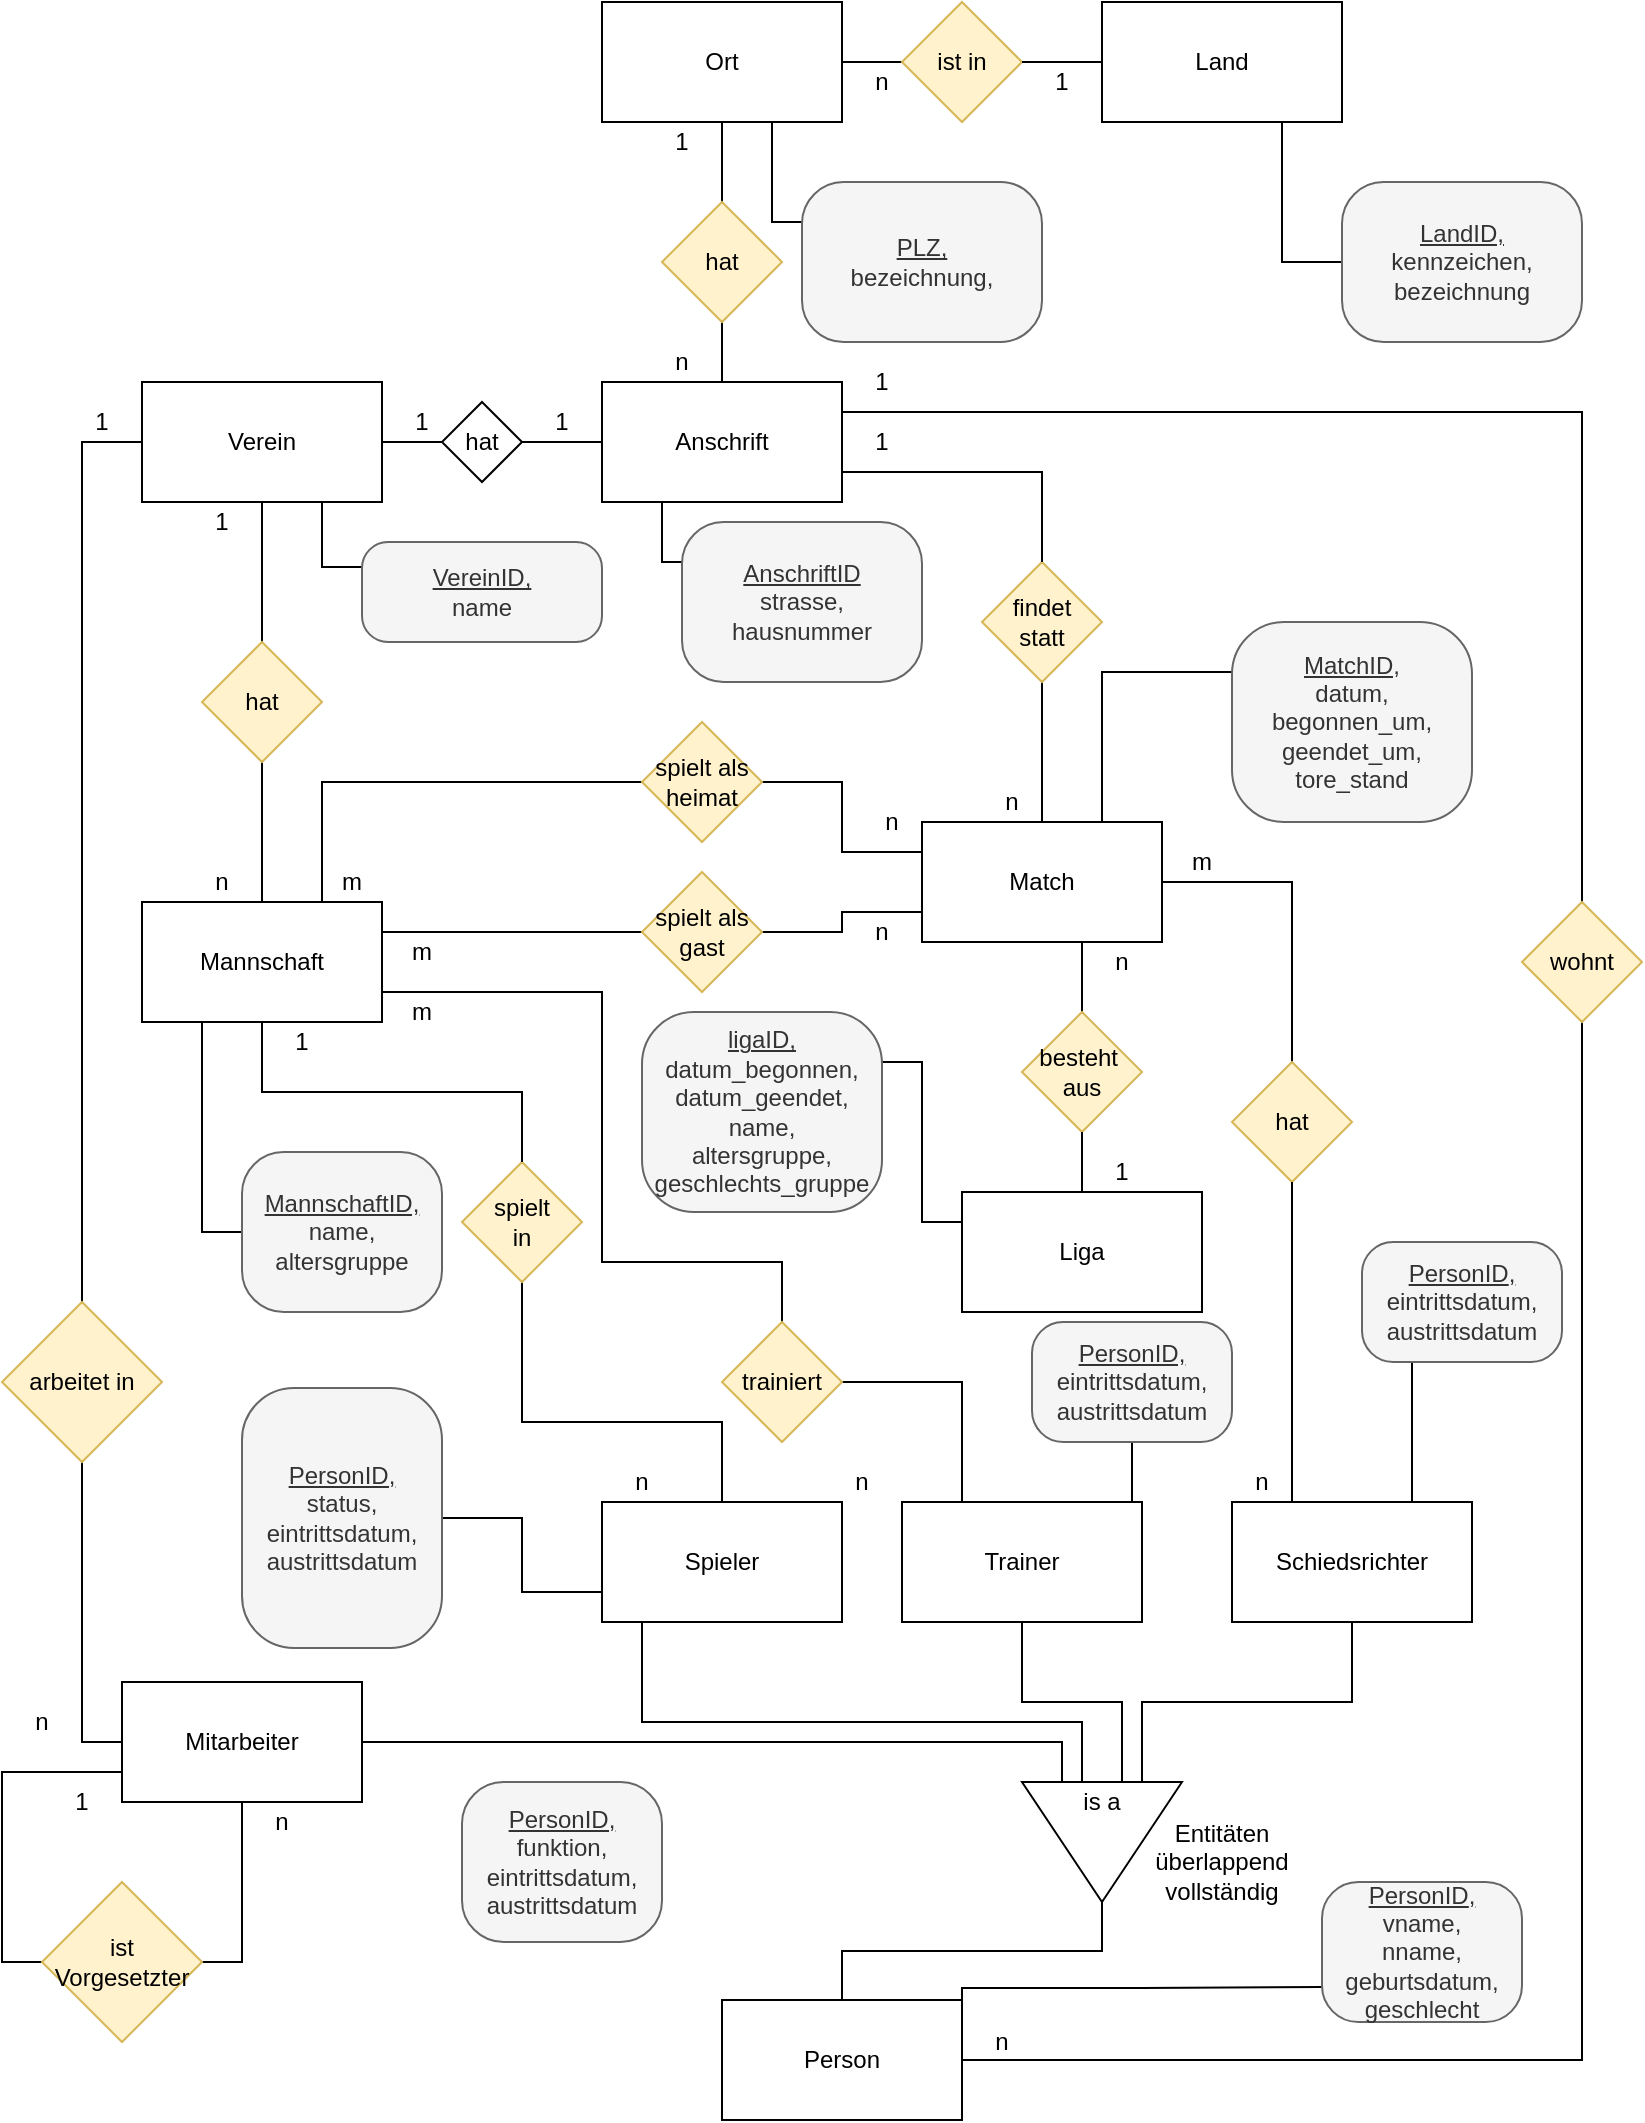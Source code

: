 <mxfile version="13.10.4" type="device"><diagram id="R2lEEEUBdFMjLlhIrx00" name="Page-1"><mxGraphModel dx="1422" dy="762" grid="1" gridSize="10" guides="1" tooltips="1" connect="1" arrows="1" fold="1" page="1" pageScale="1" pageWidth="850" pageHeight="1100" math="0" shadow="0" extFonts="Permanent Marker^https://fonts.googleapis.com/css?family=Permanent+Marker"><root><mxCell id="0"/><mxCell id="1" parent="0"/><mxCell id="ZQFowc4cHUUThH3C1xhx-14" style="edgeStyle=orthogonalEdgeStyle;rounded=0;orthogonalLoop=1;jettySize=auto;html=1;exitX=1;exitY=0;exitDx=0;exitDy=0;entryX=0;entryY=0.75;entryDx=0;entryDy=0;endArrow=none;endFill=0;" edge="1" parent="1" source="BKmd2-QS0qU3UqVQhGlM-1" target="BKmd2-QS0qU3UqVQhGlM-141"><mxGeometry relative="1" as="geometry"><Array as="points"><mxPoint x="500" y="1023"/><mxPoint x="590" y="1023"/></Array></mxGeometry></mxCell><mxCell id="BKmd2-QS0qU3UqVQhGlM-1" value="Person" style="rounded=0;whiteSpace=wrap;html=1;" parent="1" vertex="1"><mxGeometry x="380" y="1029" width="120" height="60" as="geometry"/></mxCell><mxCell id="BKmd2-QS0qU3UqVQhGlM-13" style="edgeStyle=orthogonalEdgeStyle;rounded=0;orthogonalLoop=1;jettySize=auto;html=1;exitX=0.5;exitY=1;exitDx=0;exitDy=0;entryX=0.5;entryY=0;entryDx=0;entryDy=0;endArrow=none;endFill=0;" parent="1" source="BKmd2-QS0qU3UqVQhGlM-2" target="BKmd2-QS0qU3UqVQhGlM-10" edge="1"><mxGeometry relative="1" as="geometry"/></mxCell><mxCell id="BKmd2-QS0qU3UqVQhGlM-42" style="edgeStyle=orthogonalEdgeStyle;rounded=0;orthogonalLoop=1;jettySize=auto;html=1;exitX=1;exitY=0.5;exitDx=0;exitDy=0;entryX=0;entryY=0.5;entryDx=0;entryDy=0;endArrow=none;endFill=0;" parent="1" source="BKmd2-QS0qU3UqVQhGlM-2" target="BKmd2-QS0qU3UqVQhGlM-6" edge="1"><mxGeometry relative="1" as="geometry"/></mxCell><mxCell id="BKmd2-QS0qU3UqVQhGlM-51" style="edgeStyle=orthogonalEdgeStyle;rounded=0;orthogonalLoop=1;jettySize=auto;html=1;exitX=0.75;exitY=1;exitDx=0;exitDy=0;entryX=0;entryY=0.25;entryDx=0;entryDy=0;endArrow=none;endFill=0;" parent="1" source="BKmd2-QS0qU3UqVQhGlM-2" target="BKmd2-QS0qU3UqVQhGlM-50" edge="1"><mxGeometry relative="1" as="geometry"><Array as="points"><mxPoint x="180" y="312"/></Array></mxGeometry></mxCell><mxCell id="BKmd2-QS0qU3UqVQhGlM-2" value="Verein" style="rounded=0;whiteSpace=wrap;html=1;" parent="1" vertex="1"><mxGeometry x="90" y="220" width="120" height="60" as="geometry"/></mxCell><mxCell id="BKmd2-QS0qU3UqVQhGlM-99" style="edgeStyle=orthogonalEdgeStyle;rounded=0;orthogonalLoop=1;jettySize=auto;html=1;exitX=0.5;exitY=0;exitDx=0;exitDy=0;entryX=0.5;entryY=1;entryDx=0;entryDy=0;endArrow=none;endFill=0;" parent="1" source="BKmd2-QS0qU3UqVQhGlM-57" target="BKmd2-QS0qU3UqVQhGlM-4" edge="1"><mxGeometry relative="1" as="geometry"><Array as="points"><mxPoint x="560" y="500"/></Array></mxGeometry></mxCell><mxCell id="ZQFowc4cHUUThH3C1xhx-2" style="edgeStyle=orthogonalEdgeStyle;rounded=0;orthogonalLoop=1;jettySize=auto;html=1;exitX=0;exitY=0.25;exitDx=0;exitDy=0;entryX=1;entryY=0.25;entryDx=0;entryDy=0;endArrow=none;endFill=0;" edge="1" parent="1" source="BKmd2-QS0qU3UqVQhGlM-3" target="BKmd2-QS0qU3UqVQhGlM-135"><mxGeometry relative="1" as="geometry"/></mxCell><mxCell id="BKmd2-QS0qU3UqVQhGlM-3" value="Liga" style="rounded=0;whiteSpace=wrap;html=1;" parent="1" vertex="1"><mxGeometry x="500" y="625" width="120" height="60" as="geometry"/></mxCell><mxCell id="BKmd2-QS0qU3UqVQhGlM-56" style="edgeStyle=orthogonalEdgeStyle;rounded=0;orthogonalLoop=1;jettySize=auto;html=1;exitX=0.5;exitY=0;exitDx=0;exitDy=0;entryX=0.5;entryY=1;entryDx=0;entryDy=0;endArrow=none;endFill=0;" parent="1" source="BKmd2-QS0qU3UqVQhGlM-4" target="BKmd2-QS0qU3UqVQhGlM-54" edge="1"><mxGeometry relative="1" as="geometry"/></mxCell><mxCell id="BKmd2-QS0qU3UqVQhGlM-109" style="edgeStyle=orthogonalEdgeStyle;rounded=0;orthogonalLoop=1;jettySize=auto;html=1;exitX=0.75;exitY=0;exitDx=0;exitDy=0;entryX=0;entryY=0.25;entryDx=0;entryDy=0;endArrow=none;endFill=0;" parent="1" source="BKmd2-QS0qU3UqVQhGlM-4" target="BKmd2-QS0qU3UqVQhGlM-108" edge="1"><mxGeometry relative="1" as="geometry"/></mxCell><mxCell id="BKmd2-QS0qU3UqVQhGlM-4" value="Match" style="rounded=0;whiteSpace=wrap;html=1;" parent="1" vertex="1"><mxGeometry x="480" y="440" width="120" height="60" as="geometry"/></mxCell><mxCell id="BKmd2-QS0qU3UqVQhGlM-81" style="edgeStyle=orthogonalEdgeStyle;rounded=0;orthogonalLoop=1;jettySize=auto;html=1;exitX=0.25;exitY=1;exitDx=0;exitDy=0;entryX=0;entryY=0.5;entryDx=0;entryDy=0;endArrow=none;endFill=0;" parent="1" source="BKmd2-QS0qU3UqVQhGlM-6" target="BKmd2-QS0qU3UqVQhGlM-80" edge="1"><mxGeometry relative="1" as="geometry"><Array as="points"><mxPoint x="350" y="310"/></Array></mxGeometry></mxCell><mxCell id="BKmd2-QS0qU3UqVQhGlM-104" style="edgeStyle=orthogonalEdgeStyle;rounded=0;orthogonalLoop=1;jettySize=auto;html=1;exitX=1;exitY=0.25;exitDx=0;exitDy=0;entryX=0.5;entryY=0;entryDx=0;entryDy=0;endArrow=none;endFill=0;" parent="1" source="BKmd2-QS0qU3UqVQhGlM-6" target="BKmd2-QS0qU3UqVQhGlM-102" edge="1"><mxGeometry relative="1" as="geometry"/></mxCell><mxCell id="BKmd2-QS0qU3UqVQhGlM-6" value="Anschrift" style="rounded=0;whiteSpace=wrap;html=1;" parent="1" vertex="1"><mxGeometry x="320" y="220" width="120" height="60" as="geometry"/></mxCell><mxCell id="BKmd2-QS0qU3UqVQhGlM-146" style="edgeStyle=orthogonalEdgeStyle;rounded=0;orthogonalLoop=1;jettySize=auto;html=1;exitX=0.75;exitY=0;exitDx=0;exitDy=0;entryX=0.5;entryY=1;entryDx=0;entryDy=0;endArrow=none;endFill=0;" parent="1" source="BKmd2-QS0qU3UqVQhGlM-8" target="BKmd2-QS0qU3UqVQhGlM-145" edge="1"><mxGeometry relative="1" as="geometry"/></mxCell><mxCell id="ZQFowc4cHUUThH3C1xhx-4" style="edgeStyle=orthogonalEdgeStyle;rounded=0;orthogonalLoop=1;jettySize=auto;html=1;exitX=0.25;exitY=0;exitDx=0;exitDy=0;entryX=1;entryY=0.5;entryDx=0;entryDy=0;endArrow=none;endFill=0;" edge="1" parent="1" source="BKmd2-QS0qU3UqVQhGlM-8" target="BKmd2-QS0qU3UqVQhGlM-60"><mxGeometry relative="1" as="geometry"/></mxCell><mxCell id="BKmd2-QS0qU3UqVQhGlM-8" value="Trainer" style="rounded=0;whiteSpace=wrap;html=1;" parent="1" vertex="1"><mxGeometry x="470" y="780" width="120" height="60" as="geometry"/></mxCell><mxCell id="ZQFowc4cHUUThH3C1xhx-22" style="edgeStyle=orthogonalEdgeStyle;rounded=0;orthogonalLoop=1;jettySize=auto;html=1;exitX=0.5;exitY=0;exitDx=0;exitDy=0;entryX=0.5;entryY=1;entryDx=0;entryDy=0;endArrow=none;endFill=0;" edge="1" parent="1" source="BKmd2-QS0qU3UqVQhGlM-9" target="BKmd2-QS0qU3UqVQhGlM-59"><mxGeometry relative="1" as="geometry"><Array as="points"><mxPoint x="380" y="740"/><mxPoint x="280" y="740"/></Array></mxGeometry></mxCell><mxCell id="ZQFowc4cHUUThH3C1xhx-28" style="edgeStyle=orthogonalEdgeStyle;rounded=0;orthogonalLoop=1;jettySize=auto;html=1;exitX=0;exitY=0.75;exitDx=0;exitDy=0;entryX=1;entryY=0.5;entryDx=0;entryDy=0;endArrow=none;endFill=0;" edge="1" parent="1" source="BKmd2-QS0qU3UqVQhGlM-9" target="BKmd2-QS0qU3UqVQhGlM-139"><mxGeometry relative="1" as="geometry"/></mxCell><mxCell id="BKmd2-QS0qU3UqVQhGlM-9" value="Spieler" style="rounded=0;whiteSpace=wrap;html=1;" parent="1" vertex="1"><mxGeometry x="320" y="780" width="120" height="60" as="geometry"/></mxCell><mxCell id="BKmd2-QS0qU3UqVQhGlM-62" style="edgeStyle=orthogonalEdgeStyle;rounded=0;orthogonalLoop=1;jettySize=auto;html=1;exitX=1;exitY=0.75;exitDx=0;exitDy=0;entryX=0.5;entryY=0;entryDx=0;entryDy=0;endArrow=none;endFill=0;" parent="1" source="BKmd2-QS0qU3UqVQhGlM-10" target="BKmd2-QS0qU3UqVQhGlM-60" edge="1"><mxGeometry relative="1" as="geometry"><Array as="points"><mxPoint x="320" y="525"/><mxPoint x="320" y="660"/><mxPoint x="410" y="660"/></Array></mxGeometry></mxCell><mxCell id="BKmd2-QS0qU3UqVQhGlM-128" style="edgeStyle=orthogonalEdgeStyle;rounded=0;orthogonalLoop=1;jettySize=auto;html=1;exitX=1;exitY=0.25;exitDx=0;exitDy=0;entryX=0;entryY=0.5;entryDx=0;entryDy=0;endArrow=none;endFill=0;" parent="1" source="BKmd2-QS0qU3UqVQhGlM-10" target="BKmd2-QS0qU3UqVQhGlM-127" edge="1"><mxGeometry relative="1" as="geometry"/></mxCell><mxCell id="ZQFowc4cHUUThH3C1xhx-24" style="edgeStyle=orthogonalEdgeStyle;rounded=0;orthogonalLoop=1;jettySize=auto;html=1;exitX=0.25;exitY=1;exitDx=0;exitDy=0;entryX=0;entryY=0.5;entryDx=0;entryDy=0;endArrow=none;endFill=0;" edge="1" parent="1" source="BKmd2-QS0qU3UqVQhGlM-10" target="BKmd2-QS0qU3UqVQhGlM-137"><mxGeometry relative="1" as="geometry"/></mxCell><mxCell id="BKmd2-QS0qU3UqVQhGlM-10" value="Mannschaft" style="rounded=0;whiteSpace=wrap;html=1;" parent="1" vertex="1"><mxGeometry x="90" y="480" width="120" height="60" as="geometry"/></mxCell><mxCell id="ZQFowc4cHUUThH3C1xhx-15" style="edgeStyle=orthogonalEdgeStyle;rounded=0;orthogonalLoop=1;jettySize=auto;html=1;exitX=1;exitY=0.5;exitDx=0;exitDy=0;entryX=0;entryY=0;entryDx=0;entryDy=0;endArrow=none;endFill=0;" edge="1" parent="1" source="BKmd2-QS0qU3UqVQhGlM-12" target="BKmd2-QS0qU3UqVQhGlM-64"><mxGeometry relative="1" as="geometry"><Array as="points"><mxPoint x="200" y="900"/><mxPoint x="550" y="900"/></Array></mxGeometry></mxCell><mxCell id="ZQFowc4cHUUThH3C1xhx-16" style="edgeStyle=orthogonalEdgeStyle;rounded=0;orthogonalLoop=1;jettySize=auto;html=1;exitX=0;exitY=0.75;exitDx=0;exitDy=0;entryX=0;entryY=0.5;entryDx=0;entryDy=0;endArrow=none;endFill=0;" edge="1" parent="1" source="BKmd2-QS0qU3UqVQhGlM-12" target="BKmd2-QS0qU3UqVQhGlM-75"><mxGeometry relative="1" as="geometry"/></mxCell><mxCell id="ZQFowc4cHUUThH3C1xhx-32" style="edgeStyle=orthogonalEdgeStyle;rounded=0;orthogonalLoop=1;jettySize=auto;html=1;exitX=0;exitY=0.5;exitDx=0;exitDy=0;entryX=0.5;entryY=1;entryDx=0;entryDy=0;endArrow=none;endFill=0;" edge="1" parent="1" source="BKmd2-QS0qU3UqVQhGlM-12" target="ZQFowc4cHUUThH3C1xhx-30"><mxGeometry relative="1" as="geometry"/></mxCell><mxCell id="BKmd2-QS0qU3UqVQhGlM-12" value="Mitarbeiter" style="rounded=0;whiteSpace=wrap;html=1;" parent="1" vertex="1"><mxGeometry x="80" y="870" width="120" height="60" as="geometry"/></mxCell><mxCell id="BKmd2-QS0qU3UqVQhGlM-14" value="1" style="text;html=1;strokeColor=none;fillColor=none;align=center;verticalAlign=middle;whiteSpace=wrap;rounded=0;" parent="1" vertex="1"><mxGeometry x="110" y="280" width="40" height="20" as="geometry"/></mxCell><mxCell id="BKmd2-QS0qU3UqVQhGlM-15" value="n" style="text;html=1;strokeColor=none;fillColor=none;align=center;verticalAlign=middle;whiteSpace=wrap;rounded=0;" parent="1" vertex="1"><mxGeometry x="110" y="460" width="40" height="20" as="geometry"/></mxCell><mxCell id="BKmd2-QS0qU3UqVQhGlM-18" value="n" style="text;html=1;strokeColor=none;fillColor=none;align=center;verticalAlign=middle;whiteSpace=wrap;rounded=0;" parent="1" vertex="1"><mxGeometry x="430" y="760" width="40" height="20" as="geometry"/></mxCell><mxCell id="BKmd2-QS0qU3UqVQhGlM-19" value="m" style="text;html=1;strokeColor=none;fillColor=none;align=center;verticalAlign=middle;whiteSpace=wrap;rounded=0;" parent="1" vertex="1"><mxGeometry x="210" y="525" width="40" height="20" as="geometry"/></mxCell><mxCell id="BKmd2-QS0qU3UqVQhGlM-21" value="n" style="text;html=1;strokeColor=none;fillColor=none;align=center;verticalAlign=middle;whiteSpace=wrap;rounded=0;" parent="1" vertex="1"><mxGeometry x="320" y="760" width="40" height="20" as="geometry"/></mxCell><mxCell id="BKmd2-QS0qU3UqVQhGlM-22" value="1" style="text;html=1;strokeColor=none;fillColor=none;align=center;verticalAlign=middle;whiteSpace=wrap;rounded=0;" parent="1" vertex="1"><mxGeometry x="150" y="540" width="40" height="20" as="geometry"/></mxCell><mxCell id="BKmd2-QS0qU3UqVQhGlM-33" style="edgeStyle=orthogonalEdgeStyle;rounded=0;orthogonalLoop=1;jettySize=auto;html=1;exitX=1;exitY=0.5;exitDx=0;exitDy=0;entryX=0.5;entryY=0;entryDx=0;entryDy=0;endArrow=none;endFill=0;" parent="1" source="BKmd2-QS0qU3UqVQhGlM-25" target="BKmd2-QS0qU3UqVQhGlM-1" edge="1"><mxGeometry relative="1" as="geometry"/></mxCell><mxCell id="ZQFowc4cHUUThH3C1xhx-9" style="edgeStyle=orthogonalEdgeStyle;rounded=0;orthogonalLoop=1;jettySize=auto;html=1;exitX=0;exitY=0.25;exitDx=0;exitDy=0;entryX=0.5;entryY=1;entryDx=0;entryDy=0;endArrow=none;endFill=0;" edge="1" parent="1" source="BKmd2-QS0qU3UqVQhGlM-25" target="BKmd2-QS0qU3UqVQhGlM-113"><mxGeometry relative="1" as="geometry"/></mxCell><mxCell id="BKmd2-QS0qU3UqVQhGlM-25" value="" style="triangle;whiteSpace=wrap;html=1;rotation=90;horizontal=1;" parent="1" vertex="1"><mxGeometry x="540" y="910" width="60" height="80" as="geometry"/></mxCell><mxCell id="BKmd2-QS0qU3UqVQhGlM-35" value="1" style="text;html=1;strokeColor=none;fillColor=none;align=center;verticalAlign=middle;whiteSpace=wrap;rounded=0;" parent="1" vertex="1"><mxGeometry x="560" y="605" width="40" height="20" as="geometry"/></mxCell><mxCell id="BKmd2-QS0qU3UqVQhGlM-36" value="n" style="text;html=1;strokeColor=none;fillColor=none;align=center;verticalAlign=middle;whiteSpace=wrap;rounded=0;" parent="1" vertex="1"><mxGeometry x="565" y="500" width="30" height="20" as="geometry"/></mxCell><mxCell id="BKmd2-QS0qU3UqVQhGlM-38" value="m" style="text;html=1;strokeColor=none;fillColor=none;align=center;verticalAlign=middle;whiteSpace=wrap;rounded=0;" parent="1" vertex="1"><mxGeometry x="180" y="460" width="30" height="20" as="geometry"/></mxCell><mxCell id="BKmd2-QS0qU3UqVQhGlM-39" value="n" style="text;html=1;strokeColor=none;fillColor=none;align=center;verticalAlign=middle;whiteSpace=wrap;rounded=0;" parent="1" vertex="1"><mxGeometry x="450" y="430" width="30" height="20" as="geometry"/></mxCell><mxCell id="BKmd2-QS0qU3UqVQhGlM-46" value="1" style="text;html=1;strokeColor=none;fillColor=none;align=center;verticalAlign=middle;whiteSpace=wrap;rounded=0;" parent="1" vertex="1"><mxGeometry x="210" y="230" width="40" height="20" as="geometry"/></mxCell><mxCell id="BKmd2-QS0qU3UqVQhGlM-47" value="1" style="text;html=1;strokeColor=none;fillColor=none;align=center;verticalAlign=middle;whiteSpace=wrap;rounded=0;" parent="1" vertex="1"><mxGeometry x="280" y="230" width="40" height="20" as="geometry"/></mxCell><mxCell id="BKmd2-QS0qU3UqVQhGlM-48" value="1" style="text;html=1;strokeColor=none;fillColor=none;align=center;verticalAlign=middle;whiteSpace=wrap;rounded=0;" parent="1" vertex="1"><mxGeometry x="440" y="240" width="40" height="20" as="geometry"/></mxCell><mxCell id="BKmd2-QS0qU3UqVQhGlM-49" value="n" style="text;html=1;strokeColor=none;fillColor=none;align=center;verticalAlign=middle;whiteSpace=wrap;rounded=0;" parent="1" vertex="1"><mxGeometry x="510" y="420" width="30" height="20" as="geometry"/></mxCell><mxCell id="BKmd2-QS0qU3UqVQhGlM-50" value="&lt;u&gt;VereinID,&lt;/u&gt;&lt;br&gt;name" style="rounded=1;whiteSpace=wrap;html=1;arcSize=26;fillColor=#f5f5f5;strokeColor=#666666;fontColor=#333333;" parent="1" vertex="1"><mxGeometry x="200" y="300" width="120" height="50" as="geometry"/></mxCell><mxCell id="BKmd2-QS0qU3UqVQhGlM-52" value="hat" style="rhombus;whiteSpace=wrap;html=1;fillColor=#fff2cc;strokeColor=#d6b656;" parent="1" vertex="1"><mxGeometry x="120" y="350" width="60" height="60" as="geometry"/></mxCell><mxCell id="BKmd2-QS0qU3UqVQhGlM-53" value="hat" style="rhombus;whiteSpace=wrap;html=1;" parent="1" vertex="1"><mxGeometry x="240" y="230" width="40" height="40" as="geometry"/></mxCell><mxCell id="BKmd2-QS0qU3UqVQhGlM-54" value="findet &lt;br&gt;statt" style="rhombus;whiteSpace=wrap;html=1;fillColor=#fff2cc;strokeColor=#d6b656;" parent="1" vertex="1"><mxGeometry x="510" y="310" width="60" height="60" as="geometry"/></mxCell><mxCell id="BKmd2-QS0qU3UqVQhGlM-55" style="edgeStyle=orthogonalEdgeStyle;rounded=0;orthogonalLoop=1;jettySize=auto;html=1;exitX=1;exitY=0.75;exitDx=0;exitDy=0;entryX=0.5;entryY=0;entryDx=0;entryDy=0;endArrow=none;endFill=0;" parent="1" source="BKmd2-QS0qU3UqVQhGlM-6" target="BKmd2-QS0qU3UqVQhGlM-54" edge="1"><mxGeometry relative="1" as="geometry"><mxPoint x="440" y="265" as="sourcePoint"/><mxPoint x="540" y="440" as="targetPoint"/></mxGeometry></mxCell><mxCell id="BKmd2-QS0qU3UqVQhGlM-125" style="edgeStyle=orthogonalEdgeStyle;rounded=0;orthogonalLoop=1;jettySize=auto;html=1;exitX=1;exitY=0.5;exitDx=0;exitDy=0;entryX=0;entryY=0.25;entryDx=0;entryDy=0;endArrow=none;endFill=0;" parent="1" source="BKmd2-QS0qU3UqVQhGlM-58" target="BKmd2-QS0qU3UqVQhGlM-4" edge="1"><mxGeometry relative="1" as="geometry"/></mxCell><mxCell id="BKmd2-QS0qU3UqVQhGlM-126" style="edgeStyle=orthogonalEdgeStyle;rounded=0;orthogonalLoop=1;jettySize=auto;html=1;exitX=0;exitY=0.5;exitDx=0;exitDy=0;entryX=0.75;entryY=0;entryDx=0;entryDy=0;endArrow=none;endFill=0;" parent="1" source="BKmd2-QS0qU3UqVQhGlM-58" target="BKmd2-QS0qU3UqVQhGlM-10" edge="1"><mxGeometry relative="1" as="geometry"/></mxCell><mxCell id="BKmd2-QS0qU3UqVQhGlM-58" value="spielt als&lt;br&gt;heimat" style="rhombus;whiteSpace=wrap;html=1;fillColor=#fff2cc;strokeColor=#d6b656;" parent="1" vertex="1"><mxGeometry x="340" y="390" width="60" height="60" as="geometry"/></mxCell><mxCell id="BKmd2-QS0qU3UqVQhGlM-60" value="trainiert" style="rhombus;whiteSpace=wrap;html=1;fillColor=#fff2cc;strokeColor=#d6b656;" parent="1" vertex="1"><mxGeometry x="380" y="690" width="60" height="60" as="geometry"/></mxCell><mxCell id="ZQFowc4cHUUThH3C1xhx-10" style="edgeStyle=orthogonalEdgeStyle;rounded=0;orthogonalLoop=1;jettySize=auto;html=1;exitX=0.75;exitY=0;exitDx=0;exitDy=0;entryX=0.5;entryY=1;entryDx=0;entryDy=0;endArrow=none;endFill=0;" edge="1" parent="1" source="BKmd2-QS0qU3UqVQhGlM-64" target="BKmd2-QS0qU3UqVQhGlM-8"><mxGeometry relative="1" as="geometry"/></mxCell><mxCell id="ZQFowc4cHUUThH3C1xhx-11" style="edgeStyle=orthogonalEdgeStyle;rounded=0;orthogonalLoop=1;jettySize=auto;html=1;exitX=0.25;exitY=0;exitDx=0;exitDy=0;entryX=0.5;entryY=1;entryDx=0;entryDy=0;endArrow=none;endFill=0;" edge="1" parent="1" source="BKmd2-QS0qU3UqVQhGlM-64" target="BKmd2-QS0qU3UqVQhGlM-9"><mxGeometry relative="1" as="geometry"><Array as="points"><mxPoint x="560" y="890"/><mxPoint x="340" y="890"/></Array></mxGeometry></mxCell><mxCell id="BKmd2-QS0qU3UqVQhGlM-64" value="is a" style="text;html=1;strokeColor=none;fillColor=none;align=center;verticalAlign=middle;whiteSpace=wrap;rounded=0;" parent="1" vertex="1"><mxGeometry x="550" y="920" width="40" height="20" as="geometry"/></mxCell><mxCell id="BKmd2-QS0qU3UqVQhGlM-65" value="Entitäten überlappend&lt;br&gt;vollständig" style="text;html=1;strokeColor=none;fillColor=none;align=center;verticalAlign=middle;whiteSpace=wrap;rounded=0;" parent="1" vertex="1"><mxGeometry x="590" y="940" width="80" height="40" as="geometry"/></mxCell><mxCell id="ZQFowc4cHUUThH3C1xhx-17" style="edgeStyle=orthogonalEdgeStyle;rounded=0;orthogonalLoop=1;jettySize=auto;html=1;exitX=1;exitY=0.5;exitDx=0;exitDy=0;entryX=0.5;entryY=1;entryDx=0;entryDy=0;endArrow=none;endFill=0;" edge="1" parent="1" source="BKmd2-QS0qU3UqVQhGlM-75" target="BKmd2-QS0qU3UqVQhGlM-12"><mxGeometry relative="1" as="geometry"/></mxCell><mxCell id="BKmd2-QS0qU3UqVQhGlM-75" value="ist Vorgesetzter" style="rhombus;whiteSpace=wrap;html=1;fillColor=#fff2cc;strokeColor=#d6b656;" parent="1" vertex="1"><mxGeometry x="40" y="970" width="80" height="80" as="geometry"/></mxCell><mxCell id="BKmd2-QS0qU3UqVQhGlM-80" value="&lt;u&gt;AnschriftID&lt;/u&gt;&lt;br&gt;strasse,&lt;br&gt;hausnummer" style="rounded=1;whiteSpace=wrap;html=1;arcSize=26;fillColor=#f5f5f5;strokeColor=#666666;fontColor=#333333;" parent="1" vertex="1"><mxGeometry x="360" y="290" width="120" height="80" as="geometry"/></mxCell><mxCell id="BKmd2-QS0qU3UqVQhGlM-87" style="edgeStyle=orthogonalEdgeStyle;rounded=0;orthogonalLoop=1;jettySize=auto;html=1;exitX=0.75;exitY=1;exitDx=0;exitDy=0;entryX=0;entryY=0.25;entryDx=0;entryDy=0;endArrow=none;endFill=0;" parent="1" source="BKmd2-QS0qU3UqVQhGlM-84" target="BKmd2-QS0qU3UqVQhGlM-86" edge="1"><mxGeometry relative="1" as="geometry"><Array as="points"><mxPoint x="405" y="140"/></Array></mxGeometry></mxCell><mxCell id="BKmd2-QS0qU3UqVQhGlM-91" style="edgeStyle=orthogonalEdgeStyle;rounded=0;orthogonalLoop=1;jettySize=auto;html=1;exitX=0.5;exitY=1;exitDx=0;exitDy=0;entryX=0.5;entryY=0;entryDx=0;entryDy=0;endArrow=none;endFill=0;" parent="1" source="BKmd2-QS0qU3UqVQhGlM-84" target="BKmd2-QS0qU3UqVQhGlM-6" edge="1"><mxGeometry relative="1" as="geometry"/></mxCell><mxCell id="BKmd2-QS0qU3UqVQhGlM-84" value="Ort" style="rounded=0;whiteSpace=wrap;html=1;" parent="1" vertex="1"><mxGeometry x="320" y="30" width="120" height="60" as="geometry"/></mxCell><mxCell id="BKmd2-QS0qU3UqVQhGlM-89" style="edgeStyle=orthogonalEdgeStyle;rounded=0;orthogonalLoop=1;jettySize=auto;html=1;exitX=0.75;exitY=1;exitDx=0;exitDy=0;entryX=0;entryY=0.5;entryDx=0;entryDy=0;endArrow=none;endFill=0;" parent="1" source="BKmd2-QS0qU3UqVQhGlM-85" target="BKmd2-QS0qU3UqVQhGlM-88" edge="1"><mxGeometry relative="1" as="geometry"/></mxCell><mxCell id="BKmd2-QS0qU3UqVQhGlM-90" style="edgeStyle=orthogonalEdgeStyle;rounded=0;orthogonalLoop=1;jettySize=auto;html=1;exitX=0;exitY=0.5;exitDx=0;exitDy=0;entryX=1;entryY=0.5;entryDx=0;entryDy=0;endArrow=none;endFill=0;" parent="1" source="BKmd2-QS0qU3UqVQhGlM-97" target="BKmd2-QS0qU3UqVQhGlM-84" edge="1"><mxGeometry relative="1" as="geometry"/></mxCell><mxCell id="BKmd2-QS0qU3UqVQhGlM-85" value="Land" style="rounded=0;whiteSpace=wrap;html=1;" parent="1" vertex="1"><mxGeometry x="570" y="30" width="120" height="60" as="geometry"/></mxCell><mxCell id="BKmd2-QS0qU3UqVQhGlM-86" value="&lt;u&gt;PLZ,&lt;/u&gt;&lt;br&gt;bezeichnung," style="rounded=1;whiteSpace=wrap;html=1;arcSize=26;fillColor=#f5f5f5;strokeColor=#666666;fontColor=#333333;" parent="1" vertex="1"><mxGeometry x="420" y="120" width="120" height="80" as="geometry"/></mxCell><mxCell id="BKmd2-QS0qU3UqVQhGlM-88" value="&lt;u&gt;LandID,&lt;/u&gt;&lt;br&gt;kennzeichen,&lt;br&gt;bezeichnung" style="rounded=1;whiteSpace=wrap;html=1;arcSize=26;fillColor=#f5f5f5;strokeColor=#666666;fontColor=#333333;" parent="1" vertex="1"><mxGeometry x="690" y="120" width="120" height="80" as="geometry"/></mxCell><mxCell id="BKmd2-QS0qU3UqVQhGlM-92" value="1" style="text;html=1;strokeColor=none;fillColor=none;align=center;verticalAlign=middle;whiteSpace=wrap;rounded=0;" parent="1" vertex="1"><mxGeometry x="530" y="60" width="40" height="20" as="geometry"/></mxCell><mxCell id="BKmd2-QS0qU3UqVQhGlM-93" value="n" style="text;html=1;strokeColor=none;fillColor=none;align=center;verticalAlign=middle;whiteSpace=wrap;rounded=0;" parent="1" vertex="1"><mxGeometry x="440" y="60" width="40" height="20" as="geometry"/></mxCell><mxCell id="BKmd2-QS0qU3UqVQhGlM-94" value="n" style="text;html=1;strokeColor=none;fillColor=none;align=center;verticalAlign=middle;whiteSpace=wrap;rounded=0;" parent="1" vertex="1"><mxGeometry x="340" y="200" width="40" height="20" as="geometry"/></mxCell><mxCell id="BKmd2-QS0qU3UqVQhGlM-95" value="1" style="text;html=1;strokeColor=none;fillColor=none;align=center;verticalAlign=middle;whiteSpace=wrap;rounded=0;" parent="1" vertex="1"><mxGeometry x="340" y="90" width="40" height="20" as="geometry"/></mxCell><mxCell id="BKmd2-QS0qU3UqVQhGlM-96" value="hat" style="rhombus;whiteSpace=wrap;html=1;fillColor=#fff2cc;strokeColor=#d6b656;" parent="1" vertex="1"><mxGeometry x="350" y="130" width="60" height="60" as="geometry"/></mxCell><mxCell id="BKmd2-QS0qU3UqVQhGlM-97" value="ist in" style="rhombus;whiteSpace=wrap;html=1;fillColor=#fff2cc;strokeColor=#d6b656;" parent="1" vertex="1"><mxGeometry x="470" y="30" width="60" height="60" as="geometry"/></mxCell><mxCell id="BKmd2-QS0qU3UqVQhGlM-98" style="edgeStyle=orthogonalEdgeStyle;rounded=0;orthogonalLoop=1;jettySize=auto;html=1;exitX=0;exitY=0.5;exitDx=0;exitDy=0;entryX=1;entryY=0.5;entryDx=0;entryDy=0;endArrow=none;endFill=0;" parent="1" source="BKmd2-QS0qU3UqVQhGlM-85" target="BKmd2-QS0qU3UqVQhGlM-97" edge="1"><mxGeometry relative="1" as="geometry"><mxPoint x="570" y="60" as="sourcePoint"/><mxPoint x="440" y="60" as="targetPoint"/></mxGeometry></mxCell><mxCell id="BKmd2-QS0qU3UqVQhGlM-57" value="besteht&amp;nbsp;&lt;br&gt;aus" style="rhombus;whiteSpace=wrap;html=1;fillColor=#fff2cc;strokeColor=#d6b656;" parent="1" vertex="1"><mxGeometry x="530" y="535" width="60" height="60" as="geometry"/></mxCell><mxCell id="BKmd2-QS0qU3UqVQhGlM-100" style="edgeStyle=orthogonalEdgeStyle;rounded=0;orthogonalLoop=1;jettySize=auto;html=1;exitX=0.5;exitY=0;exitDx=0;exitDy=0;entryX=0.5;entryY=1;entryDx=0;entryDy=0;endArrow=none;endFill=0;" parent="1" source="BKmd2-QS0qU3UqVQhGlM-3" target="BKmd2-QS0qU3UqVQhGlM-57" edge="1"><mxGeometry relative="1" as="geometry"><mxPoint x="560" y="625" as="sourcePoint"/><mxPoint x="560" y="515" as="targetPoint"/></mxGeometry></mxCell><mxCell id="BKmd2-QS0qU3UqVQhGlM-105" style="edgeStyle=orthogonalEdgeStyle;rounded=0;orthogonalLoop=1;jettySize=auto;html=1;exitX=0.5;exitY=1;exitDx=0;exitDy=0;entryX=1;entryY=0.5;entryDx=0;entryDy=0;endArrow=none;endFill=0;" parent="1" source="BKmd2-QS0qU3UqVQhGlM-102" target="BKmd2-QS0qU3UqVQhGlM-1" edge="1"><mxGeometry relative="1" as="geometry"/></mxCell><mxCell id="BKmd2-QS0qU3UqVQhGlM-102" value="wohnt" style="rhombus;whiteSpace=wrap;html=1;fillColor=#fff2cc;strokeColor=#d6b656;" parent="1" vertex="1"><mxGeometry x="780" y="480" width="60" height="60" as="geometry"/></mxCell><mxCell id="BKmd2-QS0qU3UqVQhGlM-106" value="1" style="text;html=1;strokeColor=none;fillColor=none;align=center;verticalAlign=middle;whiteSpace=wrap;rounded=0;" parent="1" vertex="1"><mxGeometry x="440" y="210" width="40" height="20" as="geometry"/></mxCell><mxCell id="BKmd2-QS0qU3UqVQhGlM-107" value="n" style="text;html=1;strokeColor=none;fillColor=none;align=center;verticalAlign=middle;whiteSpace=wrap;rounded=0;" parent="1" vertex="1"><mxGeometry x="500" y="1040" width="40" height="20" as="geometry"/></mxCell><mxCell id="BKmd2-QS0qU3UqVQhGlM-108" value="&lt;u&gt;MatchID,&lt;br&gt;&lt;/u&gt;datum,&lt;br&gt;begonnen_um,&lt;br&gt;geendet_um,&lt;br&gt;tore_stand" style="rounded=1;whiteSpace=wrap;html=1;arcSize=26;fillColor=#f5f5f5;strokeColor=#666666;fontColor=#333333;" parent="1" vertex="1"><mxGeometry x="635" y="340" width="120" height="100" as="geometry"/></mxCell><mxCell id="BKmd2-QS0qU3UqVQhGlM-148" style="edgeStyle=orthogonalEdgeStyle;rounded=0;orthogonalLoop=1;jettySize=auto;html=1;exitX=0.75;exitY=0;exitDx=0;exitDy=0;entryX=0.25;entryY=1;entryDx=0;entryDy=0;endArrow=none;endFill=0;" parent="1" source="BKmd2-QS0qU3UqVQhGlM-113" target="BKmd2-QS0qU3UqVQhGlM-147" edge="1"><mxGeometry relative="1" as="geometry"/></mxCell><mxCell id="BKmd2-QS0qU3UqVQhGlM-113" value="Schiedsrichter" style="rounded=0;whiteSpace=wrap;html=1;" parent="1" vertex="1"><mxGeometry x="635" y="780" width="120" height="60" as="geometry"/></mxCell><mxCell id="ZQFowc4cHUUThH3C1xhx-1" style="edgeStyle=orthogonalEdgeStyle;rounded=0;orthogonalLoop=1;jettySize=auto;html=1;exitX=0.5;exitY=0;exitDx=0;exitDy=0;entryX=1;entryY=0.5;entryDx=0;entryDy=0;endArrow=none;endFill=0;" edge="1" parent="1" source="BKmd2-QS0qU3UqVQhGlM-118" target="BKmd2-QS0qU3UqVQhGlM-4"><mxGeometry relative="1" as="geometry"/></mxCell><mxCell id="BKmd2-QS0qU3UqVQhGlM-118" value="hat" style="rhombus;whiteSpace=wrap;html=1;fillColor=#fff2cc;strokeColor=#d6b656;" parent="1" vertex="1"><mxGeometry x="635" y="560" width="60" height="60" as="geometry"/></mxCell><mxCell id="BKmd2-QS0qU3UqVQhGlM-119" style="edgeStyle=orthogonalEdgeStyle;rounded=0;orthogonalLoop=1;jettySize=auto;html=1;exitX=0.25;exitY=0;exitDx=0;exitDy=0;entryX=0.5;entryY=1;entryDx=0;entryDy=0;endArrow=none;endFill=0;" parent="1" source="BKmd2-QS0qU3UqVQhGlM-113" target="BKmd2-QS0qU3UqVQhGlM-118" edge="1"><mxGeometry relative="1" as="geometry"><mxPoint x="450" y="770" as="sourcePoint"/><mxPoint x="510" y="500" as="targetPoint"/><Array as="points"><mxPoint x="665" y="640"/></Array></mxGeometry></mxCell><mxCell id="BKmd2-QS0qU3UqVQhGlM-120" value="n" style="text;html=1;strokeColor=none;fillColor=none;align=center;verticalAlign=middle;whiteSpace=wrap;rounded=0;" parent="1" vertex="1"><mxGeometry x="635" y="760" width="30" height="20" as="geometry"/></mxCell><mxCell id="BKmd2-QS0qU3UqVQhGlM-122" value="m" style="text;html=1;strokeColor=none;fillColor=none;align=center;verticalAlign=middle;whiteSpace=wrap;rounded=0;" parent="1" vertex="1"><mxGeometry x="600" y="450" width="40" height="20" as="geometry"/></mxCell><mxCell id="BKmd2-QS0qU3UqVQhGlM-129" style="edgeStyle=orthogonalEdgeStyle;rounded=0;orthogonalLoop=1;jettySize=auto;html=1;exitX=1;exitY=0.5;exitDx=0;exitDy=0;entryX=0;entryY=0.75;entryDx=0;entryDy=0;endArrow=none;endFill=0;" parent="1" source="BKmd2-QS0qU3UqVQhGlM-127" target="BKmd2-QS0qU3UqVQhGlM-4" edge="1"><mxGeometry relative="1" as="geometry"/></mxCell><mxCell id="BKmd2-QS0qU3UqVQhGlM-127" value="spielt als&lt;br&gt;gast" style="rhombus;whiteSpace=wrap;html=1;fillColor=#fff2cc;strokeColor=#d6b656;" parent="1" vertex="1"><mxGeometry x="340" y="465" width="60" height="60" as="geometry"/></mxCell><mxCell id="BKmd2-QS0qU3UqVQhGlM-133" value="m" style="text;html=1;strokeColor=none;fillColor=none;align=center;verticalAlign=middle;whiteSpace=wrap;rounded=0;" parent="1" vertex="1"><mxGeometry x="210" y="495" width="40" height="20" as="geometry"/></mxCell><mxCell id="BKmd2-QS0qU3UqVQhGlM-134" value="n" style="text;html=1;strokeColor=none;fillColor=none;align=center;verticalAlign=middle;whiteSpace=wrap;rounded=0;" parent="1" vertex="1"><mxGeometry x="440" y="485" width="40" height="20" as="geometry"/></mxCell><mxCell id="BKmd2-QS0qU3UqVQhGlM-135" value="&lt;u&gt;ligaID,&lt;/u&gt;&lt;br&gt;datum_begonnen,&lt;br&gt;datum_geendet,&lt;br&gt;name,&lt;br&gt;altersgruppe,&lt;br&gt;geschlechts_gruppe" style="rounded=1;whiteSpace=wrap;html=1;arcSize=26;fillColor=#f5f5f5;strokeColor=#666666;fontColor=#333333;" parent="1" vertex="1"><mxGeometry x="340" y="535" width="120" height="100" as="geometry"/></mxCell><mxCell id="BKmd2-QS0qU3UqVQhGlM-137" value="&lt;u&gt;MannschaftID,&lt;/u&gt;&lt;br&gt;name,&lt;br&gt;altersgruppe" style="rounded=1;whiteSpace=wrap;html=1;arcSize=26;fillColor=#f5f5f5;strokeColor=#666666;fontColor=#333333;" parent="1" vertex="1"><mxGeometry x="140" y="605" width="100" height="80" as="geometry"/></mxCell><mxCell id="BKmd2-QS0qU3UqVQhGlM-139" value="&lt;u&gt;PersonID,&lt;br&gt;&lt;/u&gt;status,&lt;br&gt;eintrittsdatum,&lt;br&gt;austrittsdatum" style="rounded=1;whiteSpace=wrap;html=1;arcSize=26;fillColor=#f5f5f5;strokeColor=#666666;fontColor=#333333;" parent="1" vertex="1"><mxGeometry x="140" y="723" width="100" height="130" as="geometry"/></mxCell><mxCell id="BKmd2-QS0qU3UqVQhGlM-141" value="&lt;u&gt;PersonID&lt;/u&gt;&lt;u&gt;,&lt;/u&gt;&lt;br&gt;vname,&lt;br&gt;nname,&lt;br&gt;geburtsdatum,&lt;br&gt;geschlecht" style="rounded=1;whiteSpace=wrap;html=1;arcSize=26;fillColor=#f5f5f5;strokeColor=#666666;fontColor=#333333;" parent="1" vertex="1"><mxGeometry x="680" y="970" width="100" height="70" as="geometry"/></mxCell><mxCell id="BKmd2-QS0qU3UqVQhGlM-145" value="&lt;u&gt;PersonID,&lt;br&gt;&lt;/u&gt;eintrittsdatum,&lt;br&gt;austrittsdatum" style="rounded=1;whiteSpace=wrap;html=1;arcSize=26;fillColor=#f5f5f5;strokeColor=#666666;fontColor=#333333;" parent="1" vertex="1"><mxGeometry x="535" y="690" width="100" height="60" as="geometry"/></mxCell><mxCell id="BKmd2-QS0qU3UqVQhGlM-147" value="&lt;u&gt;PersonID&lt;/u&gt;&lt;u&gt;,&lt;/u&gt;&lt;br&gt;eintrittsdatum,&lt;br&gt;austrittsdatum" style="rounded=1;whiteSpace=wrap;html=1;arcSize=26;fillColor=#f5f5f5;strokeColor=#666666;fontColor=#333333;" parent="1" vertex="1"><mxGeometry x="700" y="650" width="100" height="60" as="geometry"/></mxCell><mxCell id="BKmd2-QS0qU3UqVQhGlM-149" value="&lt;u&gt;PersonID,&lt;br&gt;&lt;/u&gt;funktion,&lt;br&gt;eintrittsdatum,&lt;br&gt;austrittsdatum" style="rounded=1;whiteSpace=wrap;html=1;arcSize=26;fillColor=#f5f5f5;strokeColor=#666666;fontColor=#333333;" parent="1" vertex="1"><mxGeometry x="250" y="920" width="100" height="80" as="geometry"/></mxCell><mxCell id="BKmd2-QS0qU3UqVQhGlM-59" value="spielt&lt;br&gt;in" style="rhombus;whiteSpace=wrap;html=1;fillColor=#fff2cc;strokeColor=#d6b656;" parent="1" vertex="1"><mxGeometry x="250" y="610" width="60" height="60" as="geometry"/></mxCell><mxCell id="ZQFowc4cHUUThH3C1xhx-5" style="edgeStyle=orthogonalEdgeStyle;rounded=0;orthogonalLoop=1;jettySize=auto;html=1;exitX=0.5;exitY=1;exitDx=0;exitDy=0;entryX=0.5;entryY=0;entryDx=0;entryDy=0;endArrow=none;endFill=0;" edge="1" parent="1" source="BKmd2-QS0qU3UqVQhGlM-10" target="BKmd2-QS0qU3UqVQhGlM-59"><mxGeometry relative="1" as="geometry"><mxPoint x="150" y="540" as="sourcePoint"/><mxPoint x="340" y="780" as="targetPoint"/><Array as="points"/></mxGeometry></mxCell><mxCell id="ZQFowc4cHUUThH3C1xhx-18" value="n" style="text;html=1;strokeColor=none;fillColor=none;align=center;verticalAlign=middle;whiteSpace=wrap;rounded=0;" vertex="1" parent="1"><mxGeometry x="140" y="930" width="40" height="20" as="geometry"/></mxCell><mxCell id="ZQFowc4cHUUThH3C1xhx-19" value="1" style="text;html=1;strokeColor=none;fillColor=none;align=center;verticalAlign=middle;whiteSpace=wrap;rounded=0;" vertex="1" parent="1"><mxGeometry x="40" y="920" width="40" height="20" as="geometry"/></mxCell><mxCell id="ZQFowc4cHUUThH3C1xhx-33" style="edgeStyle=orthogonalEdgeStyle;rounded=0;orthogonalLoop=1;jettySize=auto;html=1;exitX=0.5;exitY=0;exitDx=0;exitDy=0;entryX=0;entryY=0.5;entryDx=0;entryDy=0;endArrow=none;endFill=0;" edge="1" parent="1" source="ZQFowc4cHUUThH3C1xhx-30" target="BKmd2-QS0qU3UqVQhGlM-2"><mxGeometry relative="1" as="geometry"/></mxCell><mxCell id="ZQFowc4cHUUThH3C1xhx-30" value="arbeitet in" style="rhombus;whiteSpace=wrap;html=1;fillColor=#fff2cc;strokeColor=#d6b656;" vertex="1" parent="1"><mxGeometry x="20" y="680" width="80" height="80" as="geometry"/></mxCell><mxCell id="ZQFowc4cHUUThH3C1xhx-34" value="1" style="text;html=1;strokeColor=none;fillColor=none;align=center;verticalAlign=middle;whiteSpace=wrap;rounded=0;" vertex="1" parent="1"><mxGeometry x="50" y="230" width="40" height="20" as="geometry"/></mxCell><mxCell id="ZQFowc4cHUUThH3C1xhx-35" value="n" style="text;html=1;strokeColor=none;fillColor=none;align=center;verticalAlign=middle;whiteSpace=wrap;rounded=0;" vertex="1" parent="1"><mxGeometry x="20" y="880" width="40" height="20" as="geometry"/></mxCell></root></mxGraphModel></diagram></mxfile>